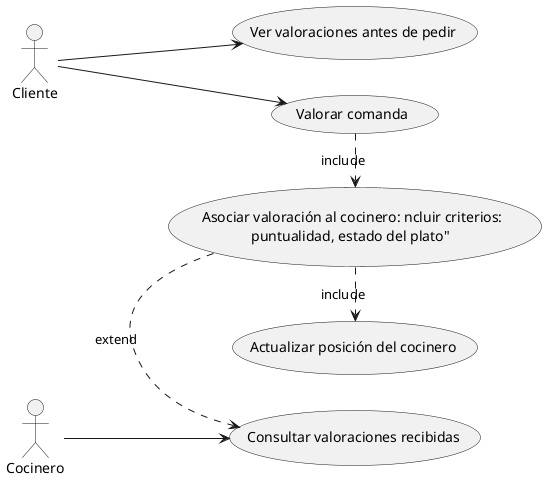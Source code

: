 @startuml
left to right direction

actor Cliente
actor Cocinero


  usecase  "Valorar comanda" as us1
  usecase "Asociar valoración al cocinero: ncluir criterios:\npuntualidad, estado del plato" " as us3
  usecase  "Actualizar posición del cocinero" as us4
  usecase "Ver valoraciones antes de pedir" as us5
  usecase "Consultar valoraciones recibidas" as us6

Cliente --> us1
Cliente --> us5

us1  .> us3: include
us3  .> us4 : include
us3  .>  us6 :extend

Cocinero --> us6

@enduml
